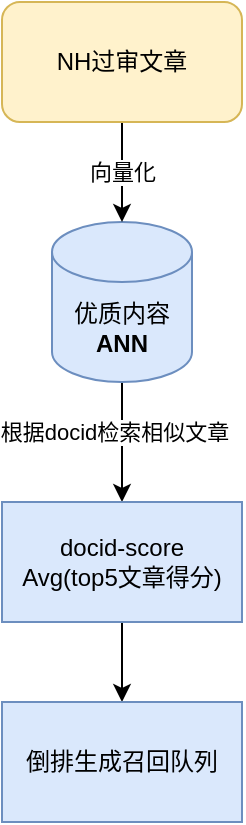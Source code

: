 <mxfile version="13.10.1" type="github">
  <diagram id="mgjuj68-JPYxuV16a-Nf" name="Page-1">
    <mxGraphModel dx="909" dy="591" grid="1" gridSize="10" guides="1" tooltips="1" connect="1" arrows="1" fold="1" page="1" pageScale="1" pageWidth="827" pageHeight="1169" math="0" shadow="0">
      <root>
        <mxCell id="0" />
        <mxCell id="1" parent="0" />
        <mxCell id="UsgkRGuNmAD_UcuNvw-m-16" value="" style="edgeStyle=orthogonalEdgeStyle;rounded=0;orthogonalLoop=1;jettySize=auto;html=1;" edge="1" parent="1" source="UsgkRGuNmAD_UcuNvw-m-2" target="UsgkRGuNmAD_UcuNvw-m-15">
          <mxGeometry relative="1" as="geometry" />
        </mxCell>
        <mxCell id="UsgkRGuNmAD_UcuNvw-m-18" value="根据docid检索相似文章" style="edgeLabel;html=1;align=center;verticalAlign=middle;resizable=0;points=[];" vertex="1" connectable="0" parent="UsgkRGuNmAD_UcuNvw-m-16">
          <mxGeometry x="-0.167" y="-4" relative="1" as="geometry">
            <mxPoint as="offset" />
          </mxGeometry>
        </mxCell>
        <mxCell id="UsgkRGuNmAD_UcuNvw-m-2" value="优质内容&lt;b&gt;ANN&lt;/b&gt;" style="shape=cylinder3;whiteSpace=wrap;html=1;boundedLbl=1;backgroundOutline=1;size=15;fillColor=#dae8fc;strokeColor=#6c8ebf;" vertex="1" parent="1">
          <mxGeometry x="330" y="200" width="70" height="80" as="geometry" />
        </mxCell>
        <mxCell id="UsgkRGuNmAD_UcuNvw-m-5" value="向量化" style="edgeStyle=orthogonalEdgeStyle;rounded=0;orthogonalLoop=1;jettySize=auto;html=1;exitX=0.5;exitY=1;exitDx=0;exitDy=0;entryX=0.5;entryY=0;entryDx=0;entryDy=0;entryPerimeter=0;" edge="1" parent="1" source="UsgkRGuNmAD_UcuNvw-m-3" target="UsgkRGuNmAD_UcuNvw-m-2">
          <mxGeometry relative="1" as="geometry" />
        </mxCell>
        <mxCell id="UsgkRGuNmAD_UcuNvw-m-3" value="NH过审文章" style="rounded=1;whiteSpace=wrap;html=1;fillColor=#fff2cc;strokeColor=#d6b656;" vertex="1" parent="1">
          <mxGeometry x="305" y="90" width="120" height="60" as="geometry" />
        </mxCell>
        <mxCell id="UsgkRGuNmAD_UcuNvw-m-20" value="" style="edgeStyle=orthogonalEdgeStyle;rounded=0;orthogonalLoop=1;jettySize=auto;html=1;" edge="1" parent="1" source="UsgkRGuNmAD_UcuNvw-m-15" target="UsgkRGuNmAD_UcuNvw-m-19">
          <mxGeometry relative="1" as="geometry" />
        </mxCell>
        <mxCell id="UsgkRGuNmAD_UcuNvw-m-15" value="docid-score &lt;br&gt;Avg(top5文章得分)" style="whiteSpace=wrap;html=1;strokeColor=#6c8ebf;fillColor=#dae8fc;" vertex="1" parent="1">
          <mxGeometry x="305" y="340" width="120" height="60" as="geometry" />
        </mxCell>
        <mxCell id="UsgkRGuNmAD_UcuNvw-m-19" value="倒排生成召回队列" style="whiteSpace=wrap;html=1;strokeColor=#6c8ebf;fillColor=#dae8fc;" vertex="1" parent="1">
          <mxGeometry x="305" y="440" width="120" height="60" as="geometry" />
        </mxCell>
      </root>
    </mxGraphModel>
  </diagram>
</mxfile>
